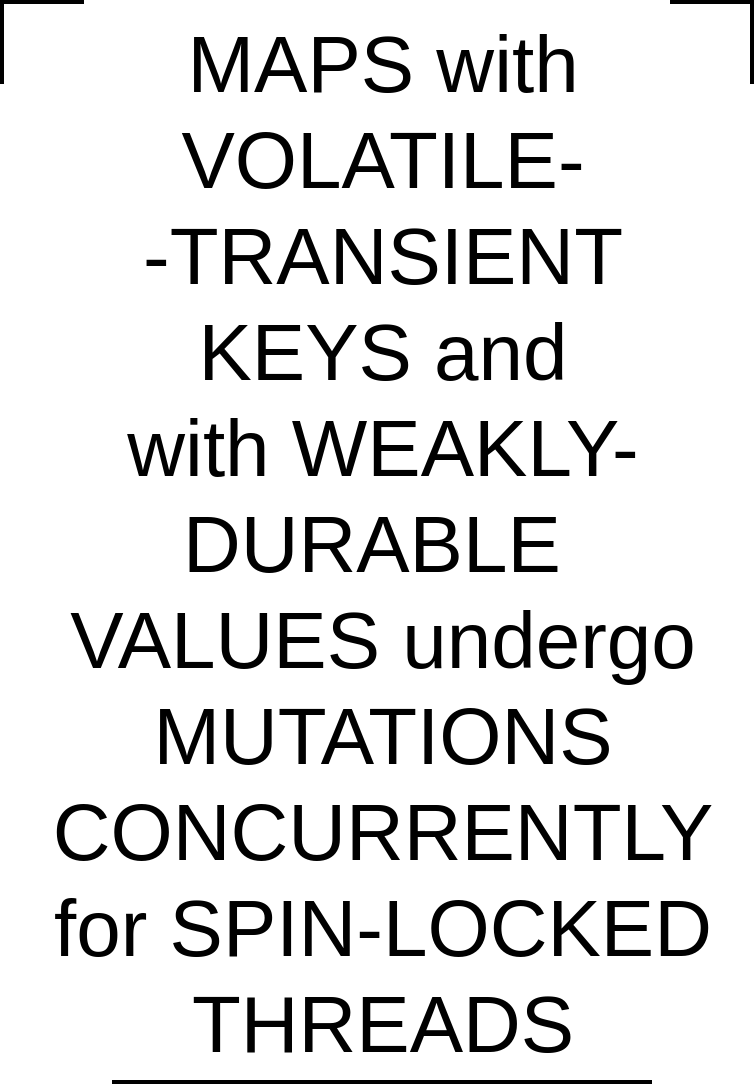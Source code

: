 <mxfile version="17.4.6" type="github">
  <diagram id="LwoGLl1zHek_I4PrkxlY" name="Page-1">
    <mxGraphModel dx="681" dy="1839" grid="1" gridSize="10" guides="1" tooltips="1" connect="1" arrows="1" fold="1" page="1" pageScale="1" pageWidth="850" pageHeight="1100" math="0" shadow="0">
      <root>
        <mxCell id="0" />
        <mxCell id="1" parent="0" />
        <mxCell id="OXNyzM-VFqLmzqdADDdM-1" value="&lt;font style=&quot;font-size: 40px&quot;&gt;MAPS with&lt;br&gt;VOLATILE-&lt;br&gt;-TRANSIENT&lt;br&gt;KEYS and&lt;br&gt;with WEAKLY-&lt;br&gt;DURABLE&amp;nbsp;&lt;br&gt;VALUES undergo&lt;br&gt;MUTATIONS&lt;br&gt;CONCURRENTLY&lt;br&gt;for SPIN-LOCKED&lt;br&gt;THREADS&lt;br&gt;&lt;/font&gt;" style="text;html=1;align=center;verticalAlign=middle;resizable=0;points=[];autosize=1;strokeColor=none;fillColor=none;" vertex="1" parent="1">
          <mxGeometry x="105" y="55" width="350" height="270" as="geometry" />
        </mxCell>
        <mxCell id="OXNyzM-VFqLmzqdADDdM-2" value="" style="shape=partialRectangle;whiteSpace=wrap;html=1;bottom=0;right=0;fillColor=none;fontSize=40;strokeWidth=2;" vertex="1" parent="1">
          <mxGeometry x="90" y="-80" width="40" height="40" as="geometry" />
        </mxCell>
        <mxCell id="OXNyzM-VFqLmzqdADDdM-3" value="" style="shape=partialRectangle;whiteSpace=wrap;html=1;bottom=0;right=0;fillColor=none;fontSize=40;strokeWidth=2;rotation=90;" vertex="1" parent="1">
          <mxGeometry x="425" y="-80" width="40" height="40" as="geometry" />
        </mxCell>
        <mxCell id="OXNyzM-VFqLmzqdADDdM-4" value="" style="endArrow=none;html=1;rounded=0;fontSize=40;strokeWidth=2;" edge="1" parent="1">
          <mxGeometry width="50" height="50" relative="1" as="geometry">
            <mxPoint x="145" y="460" as="sourcePoint" />
            <mxPoint x="415" y="460" as="targetPoint" />
          </mxGeometry>
        </mxCell>
      </root>
    </mxGraphModel>
  </diagram>
</mxfile>
